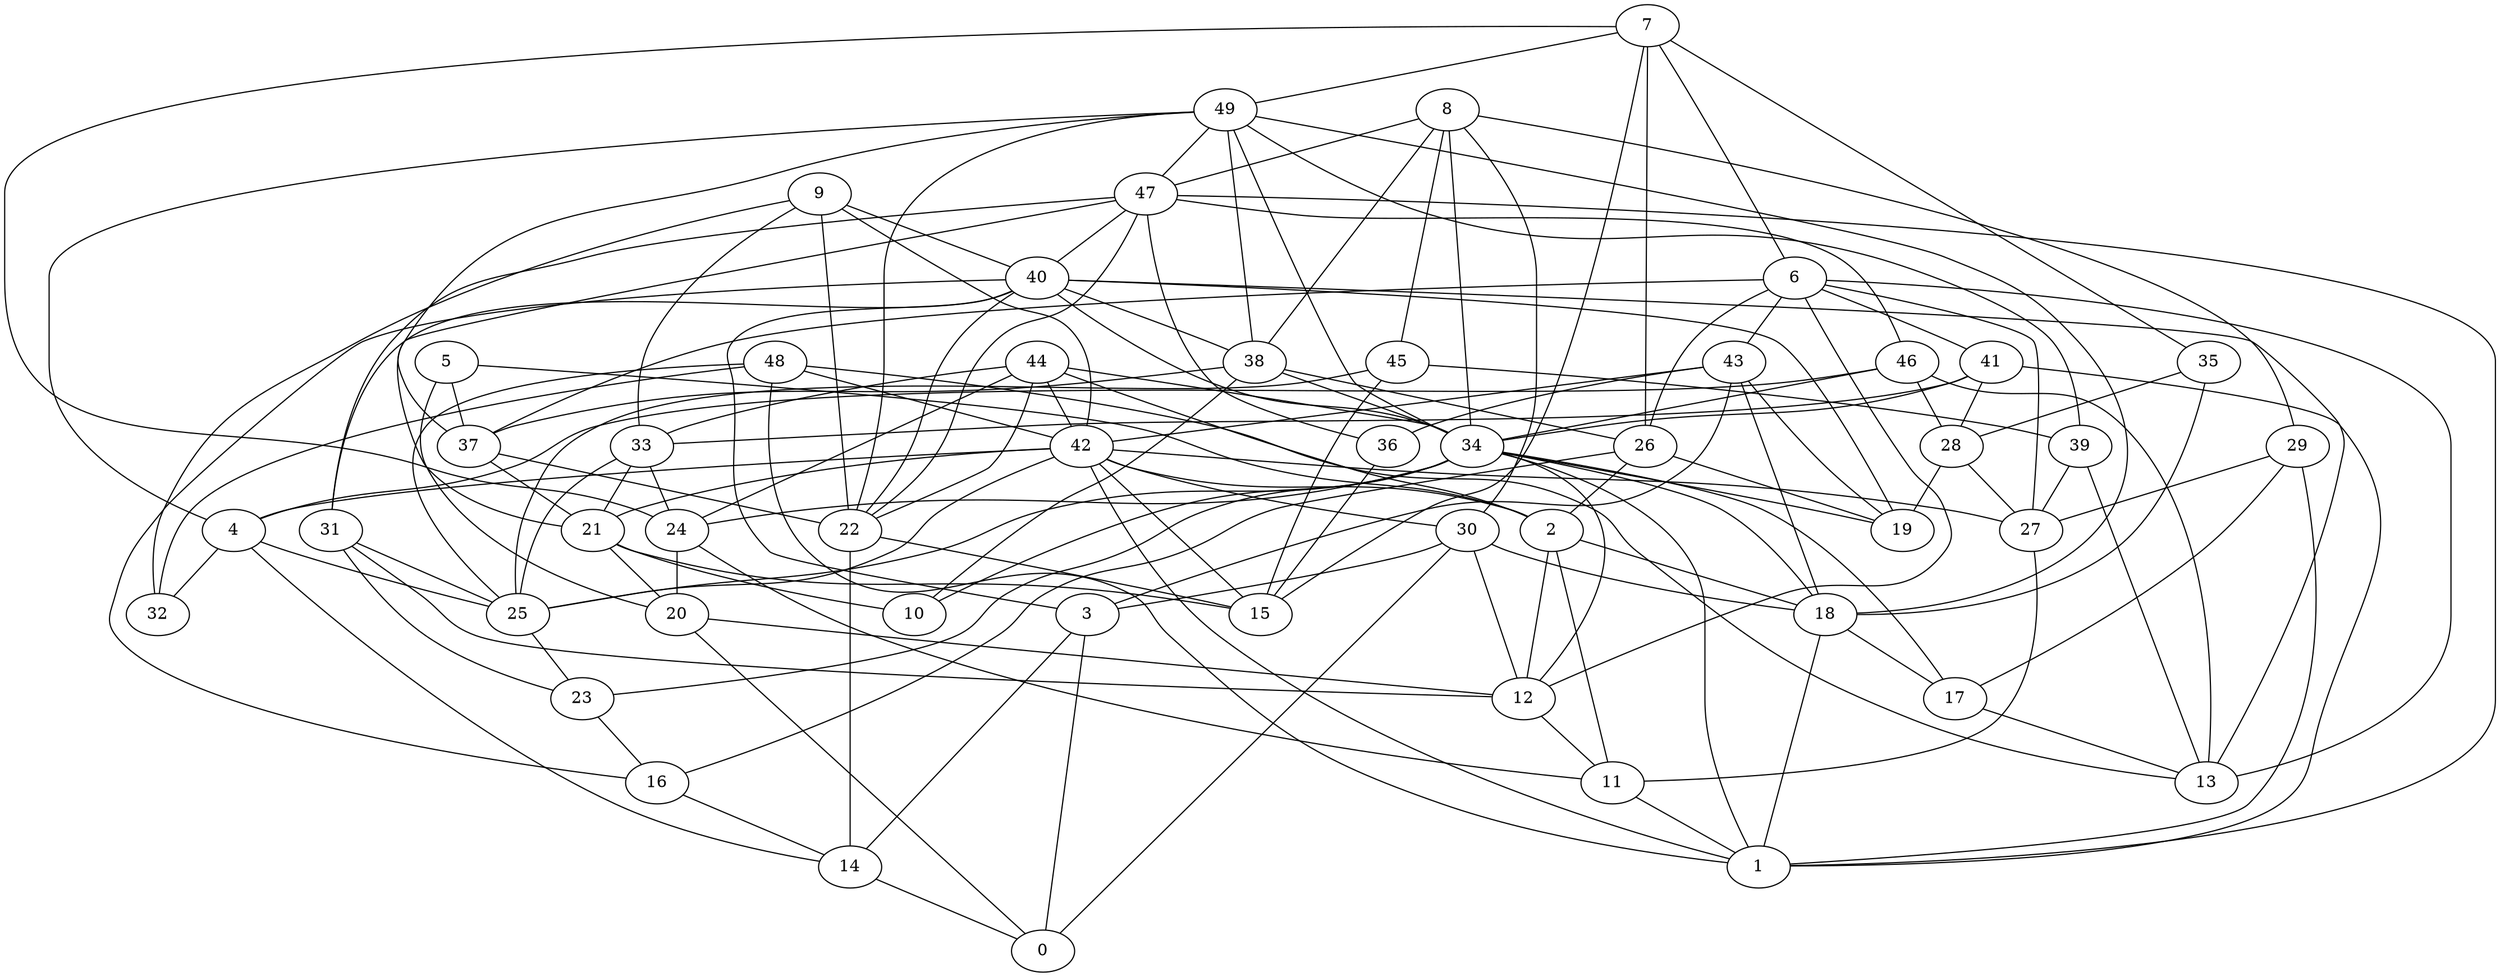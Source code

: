 digraph GG_graph {

subgraph G_graph {
edge [color = black]
"9" -> "32" [dir = none]
"9" -> "22" [dir = none]
"9" -> "33" [dir = none]
"9" -> "42" [dir = none]
"31" -> "23" [dir = none]
"31" -> "25" [dir = none]
"31" -> "12" [dir = none]
"4" -> "25" [dir = none]
"4" -> "32" [dir = none]
"4" -> "14" [dir = none]
"26" -> "16" [dir = none]
"26" -> "19" [dir = none]
"26" -> "2" [dir = none]
"5" -> "37" [dir = none]
"5" -> "20" [dir = none]
"5" -> "2" [dir = none]
"46" -> "28" [dir = none]
"46" -> "34" [dir = none]
"46" -> "4" [dir = none]
"46" -> "13" [dir = none]
"23" -> "16" [dir = none]
"21" -> "20" [dir = none]
"21" -> "10" [dir = none]
"21" -> "15" [dir = none]
"22" -> "15" [dir = none]
"22" -> "14" [dir = none]
"16" -> "14" [dir = none]
"47" -> "40" [dir = none]
"47" -> "46" [dir = none]
"47" -> "1" [dir = none]
"47" -> "36" [dir = none]
"47" -> "22" [dir = none]
"47" -> "21" [dir = none]
"47" -> "31" [dir = none]
"48" -> "25" [dir = none]
"48" -> "13" [dir = none]
"48" -> "42" [dir = none]
"48" -> "1" [dir = none]
"48" -> "32" [dir = none]
"35" -> "18" [dir = none]
"35" -> "28" [dir = none]
"27" -> "11" [dir = none]
"7" -> "24" [dir = none]
"7" -> "6" [dir = none]
"7" -> "15" [dir = none]
"7" -> "49" [dir = none]
"7" -> "35" [dir = none]
"7" -> "26" [dir = none]
"41" -> "28" [dir = none]
"41" -> "33" [dir = none]
"41" -> "34" [dir = none]
"41" -> "1" [dir = none]
"28" -> "27" [dir = none]
"28" -> "19" [dir = none]
"18" -> "17" [dir = none]
"18" -> "1" [dir = none]
"36" -> "15" [dir = none]
"29" -> "27" [dir = none]
"29" -> "17" [dir = none]
"29" -> "1" [dir = none]
"17" -> "13" [dir = none]
"40" -> "31" [dir = none]
"40" -> "22" [dir = none]
"40" -> "13" [dir = none]
"40" -> "38" [dir = none]
"40" -> "34" [dir = none]
"40" -> "19" [dir = none]
"40" -> "16" [dir = none]
"40" -> "3" [dir = none]
"14" -> "0" [dir = none]
"34" -> "23" [dir = none]
"34" -> "19" [dir = none]
"34" -> "24" [dir = none]
"34" -> "1" [dir = none]
"34" -> "18" [dir = none]
"34" -> "10" [dir = none]
"34" -> "25" [dir = none]
"34" -> "17" [dir = none]
"20" -> "0" [dir = none]
"20" -> "12" [dir = none]
"33" -> "25" [dir = none]
"33" -> "21" [dir = none]
"33" -> "24" [dir = none]
"24" -> "11" [dir = none]
"24" -> "20" [dir = none]
"43" -> "36" [dir = none]
"43" -> "42" [dir = none]
"43" -> "3" [dir = none]
"43" -> "18" [dir = none]
"43" -> "19" [dir = none]
"25" -> "23" [dir = none]
"2" -> "12" [dir = none]
"2" -> "11" [dir = none]
"2" -> "18" [dir = none]
"42" -> "25" [dir = none]
"42" -> "1" [dir = none]
"42" -> "15" [dir = none]
"42" -> "21" [dir = none]
"42" -> "2" [dir = none]
"42" -> "4" [dir = none]
"42" -> "27" [dir = none]
"42" -> "30" [dir = none]
"49" -> "18" [dir = none]
"49" -> "38" [dir = none]
"49" -> "47" [dir = none]
"49" -> "4" [dir = none]
"49" -> "37" [dir = none]
"49" -> "34" [dir = none]
"49" -> "39" [dir = none]
"11" -> "1" [dir = none]
"39" -> "27" [dir = none]
"39" -> "13" [dir = none]
"3" -> "0" [dir = none]
"3" -> "14" [dir = none]
"6" -> "12" [dir = none]
"6" -> "13" [dir = none]
"6" -> "41" [dir = none]
"6" -> "43" [dir = none]
"6" -> "27" [dir = none]
"6" -> "26" [dir = none]
"6" -> "37" [dir = none]
"30" -> "0" [dir = none]
"30" -> "3" [dir = none]
"30" -> "18" [dir = none]
"30" -> "12" [dir = none]
"45" -> "15" [dir = none]
"45" -> "25" [dir = none]
"45" -> "39" [dir = none]
"44" -> "24" [dir = none]
"44" -> "42" [dir = none]
"44" -> "34" [dir = none]
"44" -> "33" [dir = none]
"44" -> "2" [dir = none]
"44" -> "22" [dir = none]
"12" -> "11" [dir = none]
"38" -> "26" [dir = none]
"38" -> "10" [dir = none]
"38" -> "37" [dir = none]
"38" -> "34" [dir = none]
"8" -> "45" [dir = none]
"8" -> "29" [dir = none]
"8" -> "47" [dir = none]
"8" -> "30" [dir = none]
"8" -> "34" [dir = none]
"8" -> "38" [dir = none]
"37" -> "21" [dir = none]
"37" -> "22" [dir = none]
"49" -> "22" [dir = none]
"34" -> "12" [dir = none]
"9" -> "40" [dir = none]
}

}
